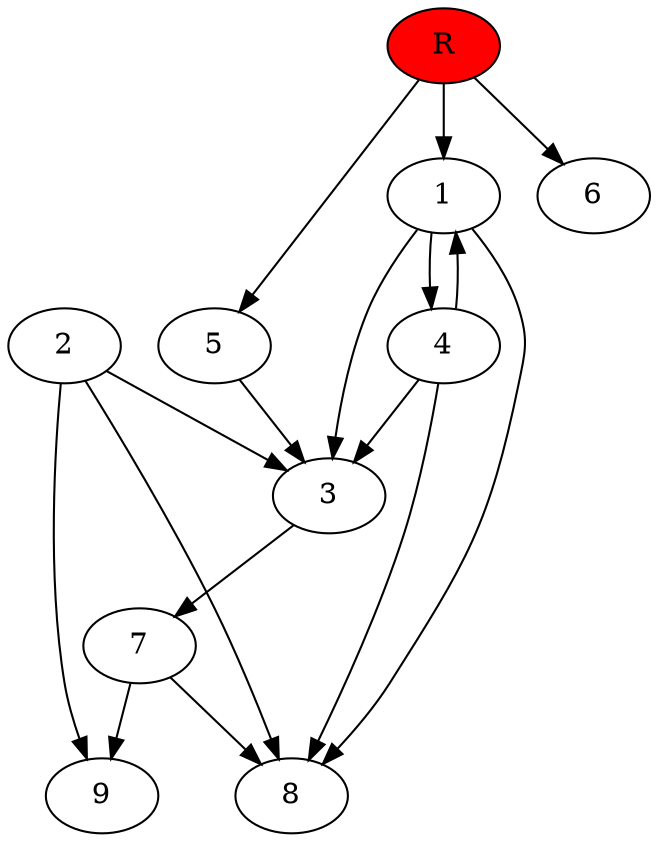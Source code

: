 digraph prb40486 {
	1
	2
	3
	4
	5
	6
	7
	8
	R [fillcolor="#ff0000" style=filled]
	1 -> 3
	1 -> 4
	1 -> 8
	2 -> 3
	2 -> 8
	2 -> 9
	3 -> 7
	4 -> 1
	4 -> 3
	4 -> 8
	5 -> 3
	7 -> 8
	7 -> 9
	R -> 1
	R -> 5
	R -> 6
}
